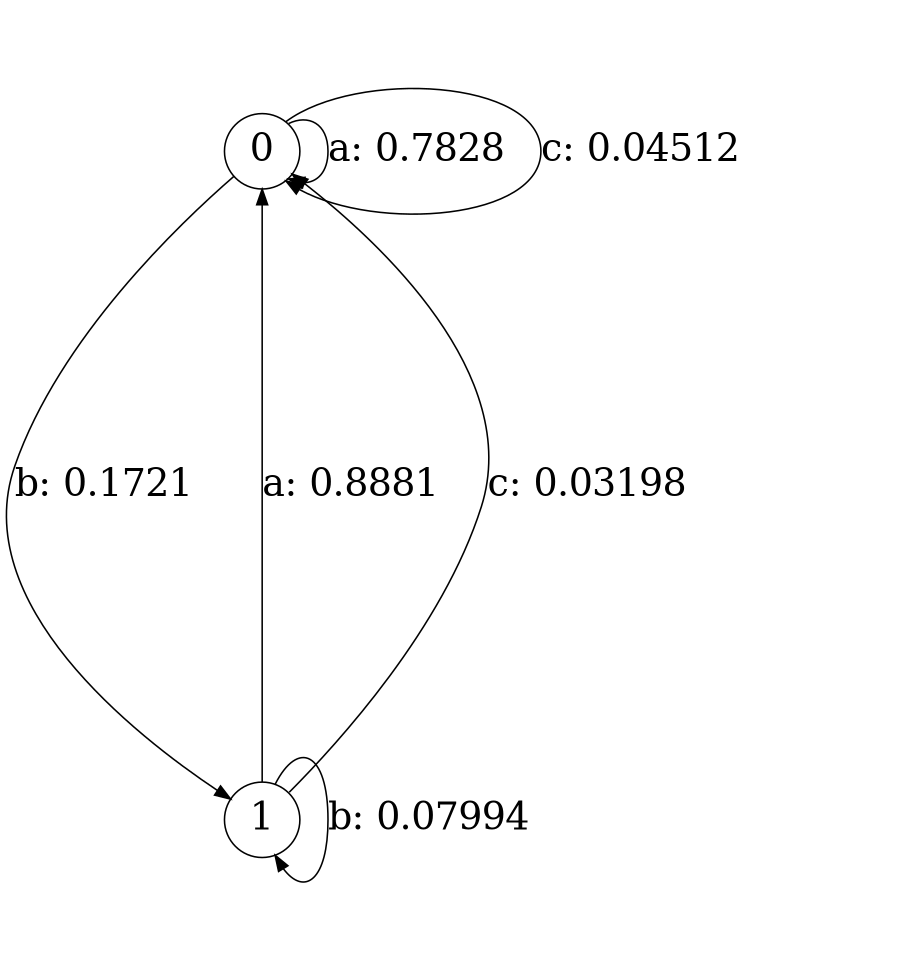 digraph "d4-100nw-t0-cen-SML" {
size = "6,8.5";
ratio = "fill";
node [shape = circle];
node [fontsize = 24];
edge [fontsize = 24];
0 -> 0 [label = "a: 0.7828   "];
0 -> 1 [label = "b: 0.1721   "];
0 -> 0 [label = "c: 0.04512  "];
1 -> 0 [label = "a: 0.8881   "];
1 -> 1 [label = "b: 0.07994  "];
1 -> 0 [label = "c: 0.03198  "];
}